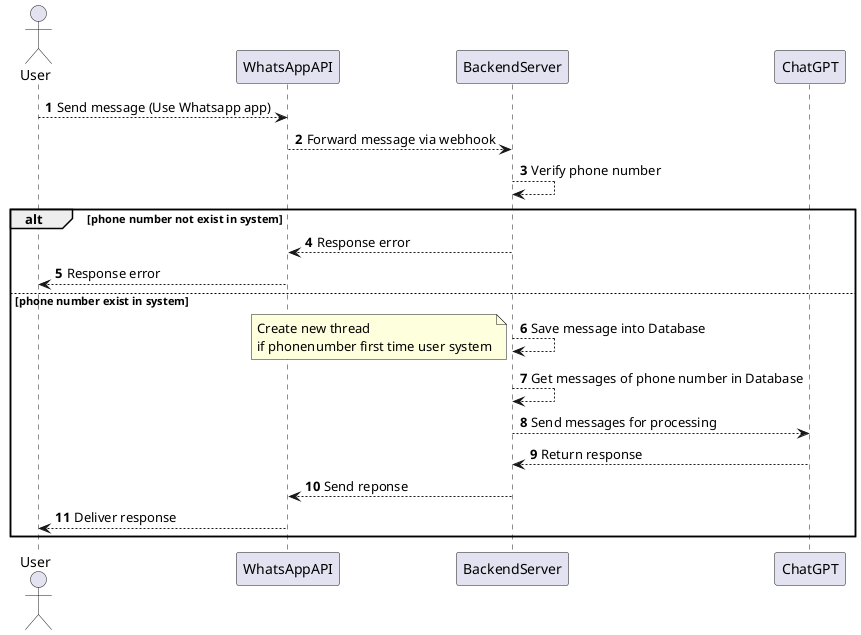 @startuml
actor User

autonumber
User --> WhatsAppAPI: Send message (Use Whatsapp app)
WhatsAppAPI --> BackendServer: Forward message via webhook
BackendServer --> BackendServer: Verify phone number

alt phone number not exist in system
    WhatsAppAPI <-- BackendServer: Response error
    User <-- WhatsAppAPI: Response error
else phone number exist in system
    BackendServer --> BackendServer: Save message into Database
    note left
        Create new thread 
        if phonenumber first time user system
    end note
    BackendServer --> BackendServer: Get messages of phone number in Database
    BackendServer --> ChatGPT: Send messages for processing
    BackendServer <-- ChatGPT: Return response
    WhatsAppAPI <-- BackendServer: Send reponse
    User <-- WhatsAppAPI: Deliver response
end
@enduml